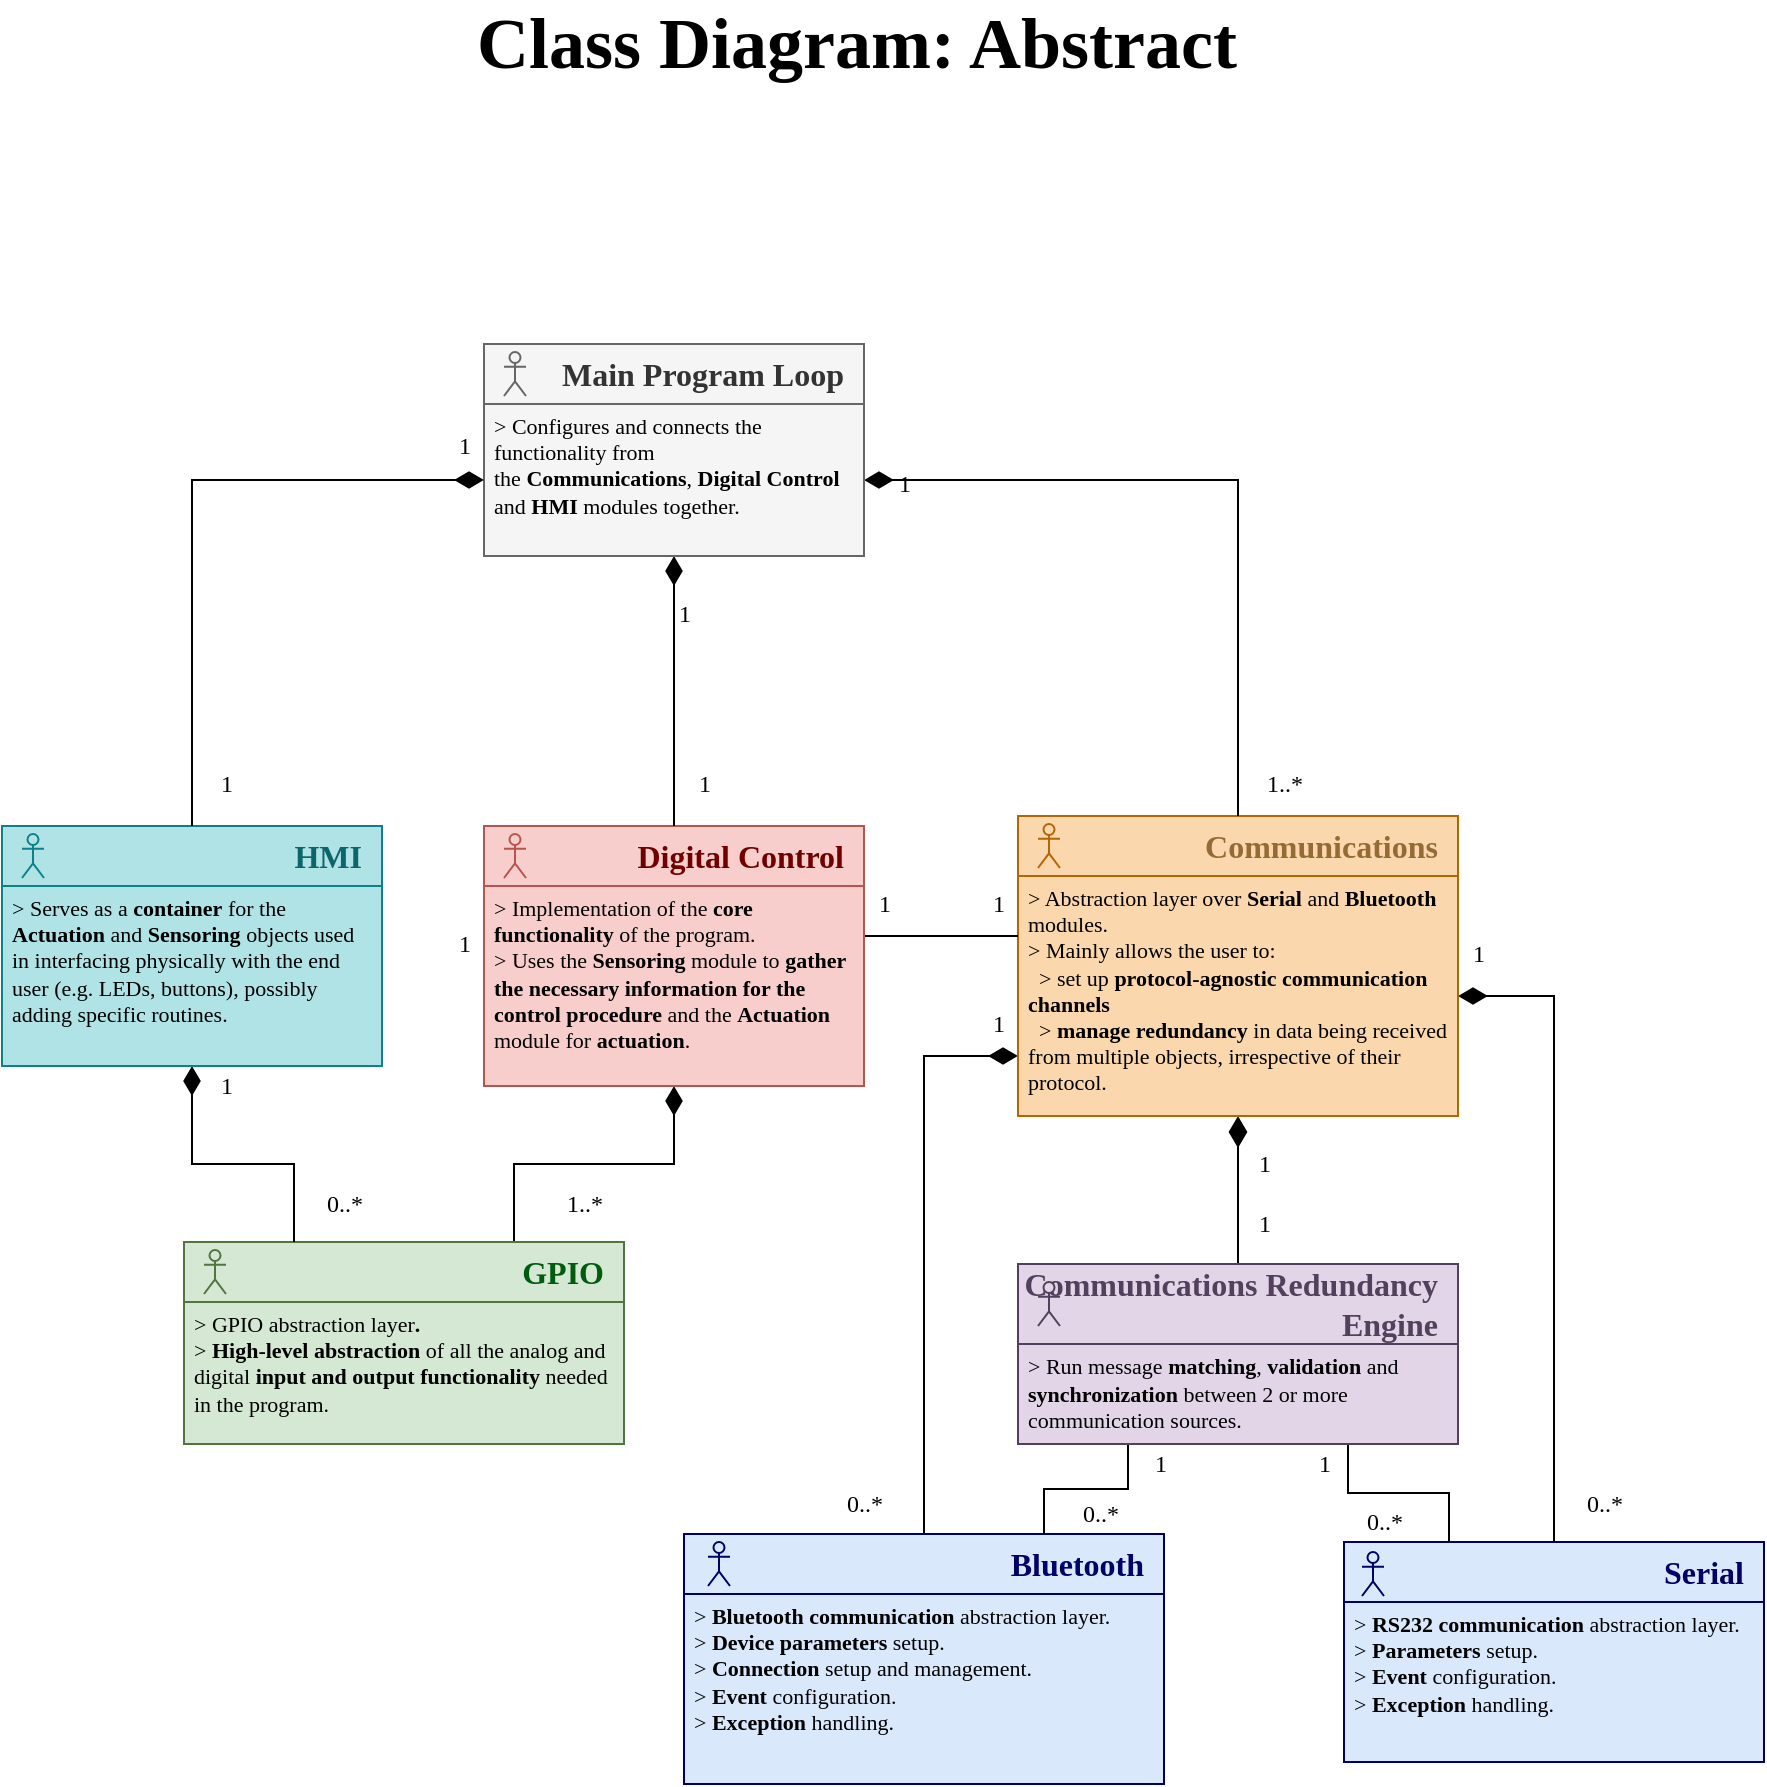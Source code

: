 <mxfile version="13.0.7" type="device"><diagram id="33SzdTp0CWMUpX57nA3J" name="Page-1"><mxGraphModel dx="733" dy="424" grid="1" gridSize="10" guides="1" tooltips="1" connect="1" arrows="1" fold="1" page="1" pageScale="1" pageWidth="827" pageHeight="1169" math="0" shadow="0"><root><mxCell id="0"/><mxCell id="1" parent="0"/><mxCell id="Dhdxwxn2ZVJL4eZts-RI-210" style="edgeStyle=orthogonalEdgeStyle;rounded=0;orthogonalLoop=1;jettySize=auto;html=1;exitX=0.5;exitY=1;exitDx=0;exitDy=0;entryX=0.5;entryY=0;entryDx=0;entryDy=0;startArrow=diamondThin;startFill=1;startSize=13;endArrow=none;endFill=0;endSize=2;fontFamily=Consolas;fontSize=12;fontColor=#0B656B;" parent="1" source="Dhdxwxn2ZVJL4eZts-RI-79" target="Dhdxwxn2ZVJL4eZts-RI-157" edge="1"><mxGeometry relative="1" as="geometry"/></mxCell><mxCell id="Dhdxwxn2ZVJL4eZts-RI-213" style="edgeStyle=orthogonalEdgeStyle;rounded=0;orthogonalLoop=1;jettySize=auto;html=1;exitX=0;exitY=0.75;exitDx=0;exitDy=0;entryX=0.5;entryY=0;entryDx=0;entryDy=0;startArrow=diamondThin;startFill=1;startSize=12;endArrow=none;endFill=0;endSize=2;fontFamily=Consolas;fontSize=12;fontColor=#0B656B;" parent="1" source="Dhdxwxn2ZVJL4eZts-RI-79" target="Dhdxwxn2ZVJL4eZts-RI-70" edge="1"><mxGeometry relative="1" as="geometry"/></mxCell><mxCell id="Dhdxwxn2ZVJL4eZts-RI-214" style="edgeStyle=orthogonalEdgeStyle;rounded=0;orthogonalLoop=1;jettySize=auto;html=1;entryX=0.5;entryY=0;entryDx=0;entryDy=0;startArrow=diamondThin;startFill=1;startSize=12;endArrow=none;endFill=0;endSize=2;fontFamily=Consolas;fontSize=12;fontColor=#0B656B;exitX=1;exitY=0.5;exitDx=0;exitDy=0;" parent="1" source="Dhdxwxn2ZVJL4eZts-RI-79" target="Dhdxwxn2ZVJL4eZts-RI-75" edge="1"><mxGeometry relative="1" as="geometry"/></mxCell><mxCell id="Dhdxwxn2ZVJL4eZts-RI-79" value="&amp;gt; Abstraction layer over &lt;b&gt;Serial &lt;/b&gt;and &lt;b&gt;Bluetooth &lt;/b&gt;modules.&lt;br&gt;&amp;gt; Mainly allows the user to: &lt;br&gt;&amp;nbsp; &amp;gt; set up&lt;b&gt; protocol-agnostic communication channels &lt;/b&gt;&lt;br&gt;&amp;nbsp; &amp;gt;&amp;nbsp;&lt;b&gt;manage redundancy&lt;/b&gt; in data being received from multiple objects, irrespective of their protocol.&lt;br&gt;&amp;nbsp;" style="rounded=0;whiteSpace=wrap;html=1;fillColor=#fad7ac;fontFamily=Consolas;fontSize=11;align=left;verticalAlign=top;spacing=0;spacingLeft=5;spacingBottom=5;spacingRight=5;strokeColor=#b46504;labelPosition=center;verticalLabelPosition=middle;" parent="1" vertex="1"><mxGeometry x="907" y="456" width="220" height="120" as="geometry"/></mxCell><mxCell id="Dhdxwxn2ZVJL4eZts-RI-1" value="Class Diagram: Abstract" style="text;html=1;strokeColor=none;fillColor=none;align=center;verticalAlign=middle;whiteSpace=wrap;rounded=0;fontFamily=Consolas;fontSize=36;fontStyle=1" parent="1" vertex="1"><mxGeometry x="510" y="30" width="633" height="20" as="geometry"/></mxCell><mxCell id="Dhdxwxn2ZVJL4eZts-RI-70" value="Bluetooth" style="rounded=0;whiteSpace=wrap;html=1;fontFamily=Consolas;fontSize=16;align=right;fillColor=#dae8fc;fontStyle=1;spacingRight=8;strokeColor=#000066;fontColor=#000066;" parent="1" vertex="1"><mxGeometry x="740" y="785" width="240" height="30" as="geometry"/></mxCell><mxCell id="Dhdxwxn2ZVJL4eZts-RI-62" value="" style="shape=umlActor;verticalLabelPosition=bottom;labelBackgroundColor=#ffffff;verticalAlign=top;html=1;fontFamily=Consolas;fontSize=21;aspect=fixed;fillColor=none;strokeColor=#000066;" parent="1" vertex="1"><mxGeometry x="752" y="789" width="11" height="22" as="geometry"/></mxCell><mxCell id="Dhdxwxn2ZVJL4eZts-RI-72" value="&amp;gt; &lt;b&gt;Bluetooth&amp;nbsp;&lt;/b&gt;&lt;b&gt;communication&amp;nbsp;&lt;/b&gt;abstraction layer.&lt;br&gt;&amp;gt; &lt;b&gt;Device parameters&lt;/b&gt; setup.&lt;br&gt;&amp;gt; &lt;b&gt;Connection&lt;/b&gt;&amp;nbsp;setup and management.&lt;br&gt;&amp;gt; &lt;b&gt;Event &lt;/b&gt;configuration.&lt;br&gt;&amp;gt; &lt;b&gt;Exception&lt;/b&gt; handling." style="rounded=0;whiteSpace=wrap;html=1;fillColor=#dae8fc;fontFamily=Consolas;fontSize=11;align=left;verticalAlign=top;spacing=0;spacingLeft=5;spacingBottom=5;spacingRight=5;strokeColor=#000066;" parent="1" vertex="1"><mxGeometry x="740" y="815" width="240" height="95" as="geometry"/></mxCell><mxCell id="Dhdxwxn2ZVJL4eZts-RI-75" value="Serial" style="rounded=0;whiteSpace=wrap;html=1;fontFamily=Consolas;fontSize=16;align=right;fillColor=#dae8fc;fontStyle=1;spacingRight=8;strokeColor=#000066;fontColor=#000066;" parent="1" vertex="1"><mxGeometry x="1070" y="789" width="210" height="30" as="geometry"/></mxCell><mxCell id="Dhdxwxn2ZVJL4eZts-RI-76" value="" style="shape=umlActor;verticalLabelPosition=bottom;labelBackgroundColor=#ffffff;verticalAlign=top;html=1;fontFamily=Consolas;fontSize=21;aspect=fixed;fillColor=none;strokeColor=#000066;" parent="1" vertex="1"><mxGeometry x="1079" y="794" width="11" height="22" as="geometry"/></mxCell><mxCell id="Dhdxwxn2ZVJL4eZts-RI-77" value="&amp;gt; &lt;b&gt;RS232 communication&amp;nbsp;&lt;/b&gt;abstraction layer.&lt;br&gt;&amp;gt; &lt;b&gt;Parameters&lt;/b&gt; setup.&lt;br&gt;&amp;gt; &lt;b&gt;Event &lt;/b&gt;configuration.&lt;br&gt;&amp;gt; &lt;b&gt;Exception&lt;/b&gt; handling." style="rounded=0;whiteSpace=wrap;html=1;fillColor=#dae8fc;fontFamily=Consolas;fontSize=11;align=left;verticalAlign=top;spacing=0;spacingLeft=5;spacingBottom=5;spacingRight=5;strokeColor=#000066;" parent="1" vertex="1"><mxGeometry x="1070" y="819" width="210" height="80" as="geometry"/></mxCell><mxCell id="Dhdxwxn2ZVJL4eZts-RI-80" value="Communications" style="rounded=0;whiteSpace=wrap;html=1;fontFamily=Consolas;fontSize=16;align=right;fillColor=#fad7ac;fontStyle=1;spacingRight=8;strokeColor=#b46504;labelPosition=center;verticalLabelPosition=middle;verticalAlign=middle;fontColor=#946B35;" parent="1" vertex="1"><mxGeometry x="907" y="426" width="220" height="30" as="geometry"/></mxCell><mxCell id="Dhdxwxn2ZVJL4eZts-RI-218" style="edgeStyle=orthogonalEdgeStyle;rounded=0;orthogonalLoop=1;jettySize=auto;html=1;entryX=0.75;entryY=0;entryDx=0;entryDy=0;startArrow=diamondThin;startFill=1;startSize=12;endArrow=none;endFill=0;endSize=2;fontFamily=Consolas;fontSize=12;fontColor=#0B656B;" parent="1" source="Dhdxwxn2ZVJL4eZts-RI-81" target="Dhdxwxn2ZVJL4eZts-RI-145" edge="1"><mxGeometry relative="1" as="geometry"><Array as="points"><mxPoint x="735" y="600"/><mxPoint x="655" y="600"/></Array></mxGeometry></mxCell><mxCell id="x8JIUNMF5sPNPXslPpXa-1" style="edgeStyle=orthogonalEdgeStyle;rounded=0;orthogonalLoop=1;jettySize=auto;html=1;exitX=1;exitY=0.25;exitDx=0;exitDy=0;entryX=0;entryY=0.25;entryDx=0;entryDy=0;endArrow=none;endFill=0;" parent="1" source="Dhdxwxn2ZVJL4eZts-RI-81" target="Dhdxwxn2ZVJL4eZts-RI-79" edge="1"><mxGeometry relative="1" as="geometry"/></mxCell><mxCell id="Dhdxwxn2ZVJL4eZts-RI-81" value="&amp;gt; Implementation of the &lt;b&gt;core&lt;/b&gt; &lt;b&gt;functionality&lt;/b&gt; of the program.&lt;br&gt;&amp;gt; Uses the &lt;b&gt;Sensoring &lt;/b&gt;module to &lt;b&gt;gather the necessary information for the control procedure&lt;/b&gt; and the &lt;b&gt;Actuation &lt;/b&gt;module for &lt;b&gt;actuation&lt;/b&gt;." style="rounded=0;whiteSpace=wrap;html=1;fillColor=#f8cecc;fontFamily=Consolas;fontSize=11;align=left;verticalAlign=top;spacing=0;spacingLeft=5;spacingBottom=5;spacingRight=5;strokeColor=#b85450;" parent="1" vertex="1"><mxGeometry x="640" y="461" width="190" height="100" as="geometry"/></mxCell><mxCell id="Dhdxwxn2ZVJL4eZts-RI-82" value="Digital Control" style="rounded=0;whiteSpace=wrap;html=1;fontFamily=Consolas;fontSize=16;align=right;fillColor=#f8cecc;fontStyle=1;spacingRight=8;strokeColor=#b85450;labelPosition=center;verticalLabelPosition=middle;verticalAlign=middle;fontColor=#700000;labelBackgroundColor=none;" parent="1" vertex="1"><mxGeometry x="640" y="431" width="190" height="30" as="geometry"/></mxCell><mxCell id="Dhdxwxn2ZVJL4eZts-RI-142" value="" style="shape=umlActor;verticalLabelPosition=bottom;labelBackgroundColor=#ffffff;verticalAlign=top;html=1;fontFamily=Consolas;fontSize=21;aspect=fixed;fillColor=#fad7ac;strokeColor=#b46504;" parent="1" vertex="1"><mxGeometry x="917" y="430" width="11" height="22" as="geometry"/></mxCell><mxCell id="Dhdxwxn2ZVJL4eZts-RI-143" value="" style="shape=umlActor;verticalLabelPosition=bottom;labelBackgroundColor=#ffffff;verticalAlign=top;html=1;fontFamily=Consolas;fontSize=21;aspect=fixed;fillColor=none;strokeColor=#b85450;" parent="1" vertex="1"><mxGeometry x="650" y="435" width="11" height="22" as="geometry"/></mxCell><mxCell id="Dhdxwxn2ZVJL4eZts-RI-144" value="&amp;gt; GPIO&amp;nbsp;abstraction layer&lt;b&gt;.&lt;/b&gt;&lt;br&gt;&amp;gt;&amp;nbsp;&lt;b&gt;High-level abstraction&lt;/b&gt;&amp;nbsp;of all the analog and digital&amp;nbsp;&lt;b&gt;input and output functionality&lt;/b&gt;&amp;nbsp;needed in the program." style="rounded=0;whiteSpace=wrap;html=1;fillColor=#d5e8d4;fontFamily=Consolas;fontSize=11;align=left;verticalAlign=top;spacing=0;spacingLeft=5;spacingBottom=5;spacingRight=5;strokeColor=#537341;" parent="1" vertex="1"><mxGeometry x="490" y="669" width="220" height="71" as="geometry"/></mxCell><mxCell id="Dhdxwxn2ZVJL4eZts-RI-145" value="GPIO" style="rounded=0;whiteSpace=wrap;html=1;fontFamily=Consolas;fontSize=16;align=right;fillColor=#d5e8d4;fontStyle=1;spacingRight=8;strokeColor=#537341;labelPosition=center;verticalLabelPosition=middle;verticalAlign=middle;labelBackgroundColor=none;fontColor=#015C0D;" parent="1" vertex="1"><mxGeometry x="490" y="639" width="220" height="30" as="geometry"/></mxCell><mxCell id="Dhdxwxn2ZVJL4eZts-RI-149" value="" style="shape=umlActor;verticalLabelPosition=bottom;labelBackgroundColor=#ffffff;verticalAlign=top;html=1;fontFamily=Consolas;fontSize=21;aspect=fixed;fillColor=none;strokeColor=#537341;" parent="1" vertex="1"><mxGeometry x="500" y="643" width="11" height="22" as="geometry"/></mxCell><mxCell id="Dhdxwxn2ZVJL4eZts-RI-211" style="edgeStyle=orthogonalEdgeStyle;rounded=0;orthogonalLoop=1;jettySize=auto;html=1;exitX=0.25;exitY=1;exitDx=0;exitDy=0;entryX=0.75;entryY=0;entryDx=0;entryDy=0;startArrow=none;startFill=0;startSize=2;endArrow=none;endFill=0;endSize=2;fontFamily=Consolas;fontSize=12;fontColor=#0B656B;" parent="1" source="Dhdxwxn2ZVJL4eZts-RI-150" target="Dhdxwxn2ZVJL4eZts-RI-70" edge="1"><mxGeometry relative="1" as="geometry"/></mxCell><mxCell id="Dhdxwxn2ZVJL4eZts-RI-212" style="edgeStyle=orthogonalEdgeStyle;rounded=0;orthogonalLoop=1;jettySize=auto;html=1;exitX=0.75;exitY=1;exitDx=0;exitDy=0;entryX=0.25;entryY=0;entryDx=0;entryDy=0;startArrow=none;startFill=0;startSize=2;endArrow=none;endFill=0;endSize=2;fontFamily=Consolas;fontSize=12;fontColor=#0B656B;" parent="1" source="Dhdxwxn2ZVJL4eZts-RI-150" target="Dhdxwxn2ZVJL4eZts-RI-75" edge="1"><mxGeometry relative="1" as="geometry"/></mxCell><mxCell id="Dhdxwxn2ZVJL4eZts-RI-150" value="&amp;gt; Run message &lt;b&gt;matching&lt;/b&gt;, &lt;b&gt;validation&lt;/b&gt; and &lt;b&gt;synchronization &lt;/b&gt;between 2 or more communication sources." style="rounded=0;whiteSpace=wrap;html=1;fillColor=#e1d5e7;fontFamily=Consolas;fontSize=11;align=left;verticalAlign=bottom;spacing=0;spacingLeft=5;spacingBottom=5;spacingRight=5;strokeColor=#53405C;labelPosition=center;verticalLabelPosition=middle;" parent="1" vertex="1"><mxGeometry x="907" y="690" width="220" height="50" as="geometry"/></mxCell><mxCell id="Dhdxwxn2ZVJL4eZts-RI-157" value="Communications Redundancy Engine" style="rounded=0;whiteSpace=wrap;html=1;fontFamily=Consolas;fontSize=16;align=right;fillColor=#e1d5e7;fontStyle=1;spacingRight=8;strokeColor=#53405C;labelPosition=center;verticalLabelPosition=middle;verticalAlign=middle;fontColor=#53405C;" parent="1" vertex="1"><mxGeometry x="907" y="650" width="220" height="40" as="geometry"/></mxCell><mxCell id="Dhdxwxn2ZVJL4eZts-RI-158" value="" style="shape=umlActor;verticalLabelPosition=bottom;labelBackgroundColor=#ffffff;verticalAlign=top;html=1;fontFamily=Consolas;fontSize=21;aspect=fixed;fillColor=#e1d5e7;strokeColor=#53405C;" parent="1" vertex="1"><mxGeometry x="917" y="659" width="11" height="22" as="geometry"/></mxCell><mxCell id="Dhdxwxn2ZVJL4eZts-RI-185" value="Main Program Loop" style="rounded=0;whiteSpace=wrap;html=1;fontFamily=Consolas;fontSize=16;align=right;fillColor=#f5f5f5;fontStyle=1;spacingRight=8;strokeColor=#666666;labelPosition=center;verticalLabelPosition=middle;verticalAlign=middle;labelBackgroundColor=none;fontColor=#333333;" parent="1" vertex="1"><mxGeometry x="640" y="190" width="190" height="30" as="geometry"/></mxCell><mxCell id="Dhdxwxn2ZVJL4eZts-RI-208" style="edgeStyle=orthogonalEdgeStyle;rounded=0;orthogonalLoop=1;jettySize=auto;html=1;entryX=0.5;entryY=0;entryDx=0;entryDy=0;startArrow=diamondThin;startFill=1;startSize=12;endArrow=none;endFill=0;endSize=2;fontFamily=Consolas;fontSize=12;fontColor=#0B656B;sourcePerimeterSpacing=0;exitX=0.5;exitY=1;exitDx=0;exitDy=0;" parent="1" source="Dhdxwxn2ZVJL4eZts-RI-186" target="Dhdxwxn2ZVJL4eZts-RI-82" edge="1"><mxGeometry relative="1" as="geometry"><Array as="points"><mxPoint x="735" y="380"/><mxPoint x="735" y="380"/></Array></mxGeometry></mxCell><mxCell id="Dhdxwxn2ZVJL4eZts-RI-209" style="edgeStyle=orthogonalEdgeStyle;rounded=0;orthogonalLoop=1;jettySize=auto;html=1;exitX=1;exitY=0.5;exitDx=0;exitDy=0;entryX=0.5;entryY=0;entryDx=0;entryDy=0;startArrow=diamondThin;startFill=1;startSize=12;endArrow=none;endFill=0;endSize=2;fontFamily=Consolas;fontSize=12;fontColor=#0B656B;" parent="1" source="Dhdxwxn2ZVJL4eZts-RI-186" target="Dhdxwxn2ZVJL4eZts-RI-80" edge="1"><mxGeometry relative="1" as="geometry"/></mxCell><mxCell id="Dhdxwxn2ZVJL4eZts-RI-186" value="&amp;gt; Configures and connects the functionality from the&amp;nbsp;&lt;b&gt;Communications&lt;/b&gt;, &lt;b&gt;Digital Control&lt;/b&gt; and &lt;b&gt;HMI &lt;/b&gt;modules&lt;b&gt;&amp;nbsp;&lt;/b&gt;together." style="rounded=0;whiteSpace=wrap;html=1;fillColor=#f5f5f5;fontFamily=Consolas;fontSize=11;align=left;verticalAlign=top;spacing=0;spacingLeft=5;spacingBottom=5;spacingRight=5;strokeColor=#666666;fontColor=#000000;" parent="1" vertex="1"><mxGeometry x="640" y="220" width="190" height="76" as="geometry"/></mxCell><mxCell id="Dhdxwxn2ZVJL4eZts-RI-187" value="" style="shape=umlActor;verticalLabelPosition=bottom;labelBackgroundColor=#ffffff;verticalAlign=top;html=1;fontFamily=Consolas;fontSize=21;aspect=fixed;fillColor=#f5f5f5;strokeColor=#666666;fontColor=#333333;" parent="1" vertex="1"><mxGeometry x="650" y="194" width="11" height="22" as="geometry"/></mxCell><mxCell id="Dhdxwxn2ZVJL4eZts-RI-216" style="edgeStyle=orthogonalEdgeStyle;rounded=0;orthogonalLoop=1;jettySize=auto;html=1;exitX=0.5;exitY=1;exitDx=0;exitDy=0;entryX=0.25;entryY=0;entryDx=0;entryDy=0;startArrow=diamondThin;startFill=1;startSize=12;endArrow=none;endFill=0;endSize=2;fontFamily=Consolas;fontSize=12;fontColor=#0B656B;" parent="1" source="Dhdxwxn2ZVJL4eZts-RI-204" target="Dhdxwxn2ZVJL4eZts-RI-145" edge="1"><mxGeometry relative="1" as="geometry"><Array as="points"><mxPoint x="494" y="600"/><mxPoint x="545" y="600"/></Array></mxGeometry></mxCell><mxCell id="Dhdxwxn2ZVJL4eZts-RI-204" value="&amp;gt; Serves as a &lt;b&gt;container&lt;/b&gt; for the &lt;b&gt;Actuation&lt;/b&gt; and &lt;b&gt;Sensoring&lt;/b&gt; objects used in interfacing physically with the end user (e.g. LEDs, buttons), possibly adding specific routines." style="rounded=0;whiteSpace=wrap;html=1;fillColor=#b0e3e6;fontFamily=Consolas;fontSize=11;align=left;verticalAlign=top;spacing=0;spacingLeft=5;spacingBottom=5;spacingRight=5;strokeColor=#0e8088;" parent="1" vertex="1"><mxGeometry x="399" y="461" width="190" height="90" as="geometry"/></mxCell><mxCell id="Dhdxwxn2ZVJL4eZts-RI-205" value="HMI" style="rounded=0;whiteSpace=wrap;html=1;fontFamily=Consolas;fontSize=16;align=right;fillColor=#b0e3e6;fontStyle=1;spacingRight=8;strokeColor=#0e8088;labelPosition=center;verticalLabelPosition=middle;verticalAlign=middle;labelBackgroundColor=none;fontColor=#0B656B;" parent="1" vertex="1"><mxGeometry x="399" y="431" width="190" height="30" as="geometry"/></mxCell><mxCell id="Dhdxwxn2ZVJL4eZts-RI-206" value="" style="shape=umlActor;verticalLabelPosition=bottom;labelBackgroundColor=#ffffff;verticalAlign=top;html=1;fontFamily=Consolas;fontSize=21;aspect=fixed;fillColor=#b0e3e6;strokeColor=#0e8088;" parent="1" vertex="1"><mxGeometry x="409" y="435" width="11" height="22" as="geometry"/></mxCell><mxCell id="Dhdxwxn2ZVJL4eZts-RI-207" style="edgeStyle=orthogonalEdgeStyle;rounded=0;orthogonalLoop=1;jettySize=auto;html=1;entryX=0.5;entryY=0;entryDx=0;entryDy=0;startArrow=diamondThin;startFill=1;startSize=12;endSize=2;fontFamily=Consolas;fontSize=12;fontColor=#0B656B;endArrow=none;endFill=0;strokeWidth=1;jumpSize=6;exitX=0;exitY=0.5;exitDx=0;exitDy=0;" parent="1" source="Dhdxwxn2ZVJL4eZts-RI-186" target="Dhdxwxn2ZVJL4eZts-RI-205" edge="1"><mxGeometry relative="1" as="geometry"><mxPoint x="620" y="250" as="sourcePoint"/></mxGeometry></mxCell><mxCell id="Dhdxwxn2ZVJL4eZts-RI-220" value="1" style="text;html=1;align=center;verticalAlign=middle;resizable=0;points=[];autosize=1;fontSize=12;fontFamily=Consolas;fontColor=#000000;" parent="1" vertex="1"><mxGeometry x="840" y="250" width="20" height="20" as="geometry"/></mxCell><mxCell id="Dhdxwxn2ZVJL4eZts-RI-221" value="1..*" style="text;html=1;align=center;verticalAlign=middle;resizable=0;points=[];autosize=1;fontSize=12;fontFamily=Consolas;fontColor=#000000;" parent="1" vertex="1"><mxGeometry x="1020" y="400" width="40" height="20" as="geometry"/></mxCell><mxCell id="Dhdxwxn2ZVJL4eZts-RI-222" value="1" style="text;html=1;align=center;verticalAlign=middle;resizable=0;points=[];autosize=1;fontSize=12;fontFamily=Consolas;fontColor=#000000;" parent="1" vertex="1"><mxGeometry x="730" y="315" width="20" height="20" as="geometry"/></mxCell><mxCell id="Dhdxwxn2ZVJL4eZts-RI-223" value="1" style="text;html=1;align=center;verticalAlign=middle;resizable=0;points=[];autosize=1;fontSize=12;fontFamily=Consolas;fontColor=#000000;" parent="1" vertex="1"><mxGeometry x="740" y="400" width="20" height="20" as="geometry"/></mxCell><mxCell id="Dhdxwxn2ZVJL4eZts-RI-224" value="1" style="text;html=1;align=center;verticalAlign=middle;resizable=0;points=[];autosize=1;fontSize=12;fontFamily=Consolas;fontColor=#000000;" parent="1" vertex="1"><mxGeometry x="620" y="231" width="20" height="20" as="geometry"/></mxCell><mxCell id="Dhdxwxn2ZVJL4eZts-RI-225" value="1" style="text;html=1;align=center;verticalAlign=middle;resizable=0;points=[];autosize=1;fontSize=12;fontFamily=Consolas;fontColor=#000000;" parent="1" vertex="1"><mxGeometry x="501" y="400" width="20" height="20" as="geometry"/></mxCell><mxCell id="Dhdxwxn2ZVJL4eZts-RI-228" value="0..*" style="text;html=1;align=center;verticalAlign=middle;resizable=0;points=[];autosize=1;fontSize=12;fontFamily=Consolas;fontColor=#000000;" parent="1" vertex="1"><mxGeometry x="928" y="765" width="40" height="20" as="geometry"/></mxCell><mxCell id="Dhdxwxn2ZVJL4eZts-RI-229" value="0..*" style="text;html=1;align=center;verticalAlign=middle;resizable=0;points=[];autosize=1;fontSize=12;fontFamily=Consolas;fontColor=#000000;" parent="1" vertex="1"><mxGeometry x="1070" y="769" width="40" height="20" as="geometry"/></mxCell><mxCell id="Dhdxwxn2ZVJL4eZts-RI-230" value="1" style="text;html=1;align=center;verticalAlign=middle;resizable=0;points=[];autosize=1;fontSize=12;fontFamily=Consolas;fontColor=#000000;" parent="1" vertex="1"><mxGeometry x="968" y="740" width="20" height="20" as="geometry"/></mxCell><mxCell id="Dhdxwxn2ZVJL4eZts-RI-231" value="1" style="text;html=1;align=center;verticalAlign=middle;resizable=0;points=[];autosize=1;fontSize=12;fontFamily=Consolas;fontColor=#000000;" parent="1" vertex="1"><mxGeometry x="1050" y="740" width="20" height="20" as="geometry"/></mxCell><mxCell id="Dhdxwxn2ZVJL4eZts-RI-235" value="1" style="text;html=1;align=center;verticalAlign=middle;resizable=0;points=[];autosize=1;fontSize=12;fontFamily=Consolas;fontColor=#000000;" parent="1" vertex="1"><mxGeometry x="620" y="480" width="20" height="20" as="geometry"/></mxCell><mxCell id="Dhdxwxn2ZVJL4eZts-RI-236" value="1" style="text;html=1;align=center;verticalAlign=middle;resizable=0;points=[];autosize=1;fontSize=12;fontFamily=Consolas;fontColor=#000000;" parent="1" vertex="1"><mxGeometry x="501" y="551" width="20" height="20" as="geometry"/></mxCell><mxCell id="Dhdxwxn2ZVJL4eZts-RI-237" value="0..*" style="text;html=1;align=center;verticalAlign=middle;resizable=0;points=[];autosize=1;fontSize=12;fontFamily=Consolas;fontColor=#000000;" parent="1" vertex="1"><mxGeometry x="550" y="610" width="40" height="20" as="geometry"/></mxCell><mxCell id="Dhdxwxn2ZVJL4eZts-RI-238" value="1..*" style="text;html=1;align=center;verticalAlign=middle;resizable=0;points=[];autosize=1;fontSize=12;fontFamily=Consolas;fontColor=#000000;" parent="1" vertex="1"><mxGeometry x="670" y="610" width="40" height="20" as="geometry"/></mxCell><mxCell id="Dhdxwxn2ZVJL4eZts-RI-240" value="1" style="text;html=1;align=center;verticalAlign=middle;resizable=0;points=[];autosize=1;fontSize=12;fontFamily=Consolas;fontColor=#000000;" parent="1" vertex="1"><mxGeometry x="1020" y="590" width="20" height="20" as="geometry"/></mxCell><mxCell id="Dhdxwxn2ZVJL4eZts-RI-241" value="1" style="text;html=1;align=center;verticalAlign=middle;resizable=0;points=[];autosize=1;fontSize=12;fontFamily=Consolas;fontColor=#000000;" parent="1" vertex="1"><mxGeometry x="1020" y="620" width="20" height="20" as="geometry"/></mxCell><mxCell id="Dhdxwxn2ZVJL4eZts-RI-242" value="1" style="text;html=1;align=center;verticalAlign=middle;resizable=0;points=[];autosize=1;fontSize=12;fontFamily=Consolas;fontColor=#000000;" parent="1" vertex="1"><mxGeometry x="887" y="520" width="20" height="20" as="geometry"/></mxCell><mxCell id="Dhdxwxn2ZVJL4eZts-RI-243" value="1" style="text;html=1;align=center;verticalAlign=middle;resizable=0;points=[];autosize=1;fontSize=12;fontFamily=Consolas;fontColor=#000000;" parent="1" vertex="1"><mxGeometry x="1127" y="485" width="20" height="20" as="geometry"/></mxCell><mxCell id="Dhdxwxn2ZVJL4eZts-RI-244" value="0..*" style="text;html=1;align=center;verticalAlign=middle;resizable=0;points=[];autosize=1;fontSize=12;fontFamily=Consolas;fontColor=#000000;" parent="1" vertex="1"><mxGeometry x="810" y="760" width="40" height="20" as="geometry"/></mxCell><mxCell id="Dhdxwxn2ZVJL4eZts-RI-245" value="0..*" style="text;html=1;align=center;verticalAlign=middle;resizable=0;points=[];autosize=1;fontSize=12;fontFamily=Consolas;fontColor=#000000;" parent="1" vertex="1"><mxGeometry x="1180" y="760" width="40" height="20" as="geometry"/></mxCell><mxCell id="x8JIUNMF5sPNPXslPpXa-2" value="1" style="text;html=1;align=center;verticalAlign=middle;resizable=0;points=[];autosize=1;fontSize=12;fontFamily=Consolas;fontColor=#000000;" parent="1" vertex="1"><mxGeometry x="887" y="460" width="20" height="20" as="geometry"/></mxCell><mxCell id="x8JIUNMF5sPNPXslPpXa-3" value="1" style="text;html=1;align=center;verticalAlign=middle;resizable=0;points=[];autosize=1;fontSize=12;fontFamily=Consolas;fontColor=#000000;" parent="1" vertex="1"><mxGeometry x="830" y="460" width="20" height="20" as="geometry"/></mxCell></root></mxGraphModel></diagram></mxfile>